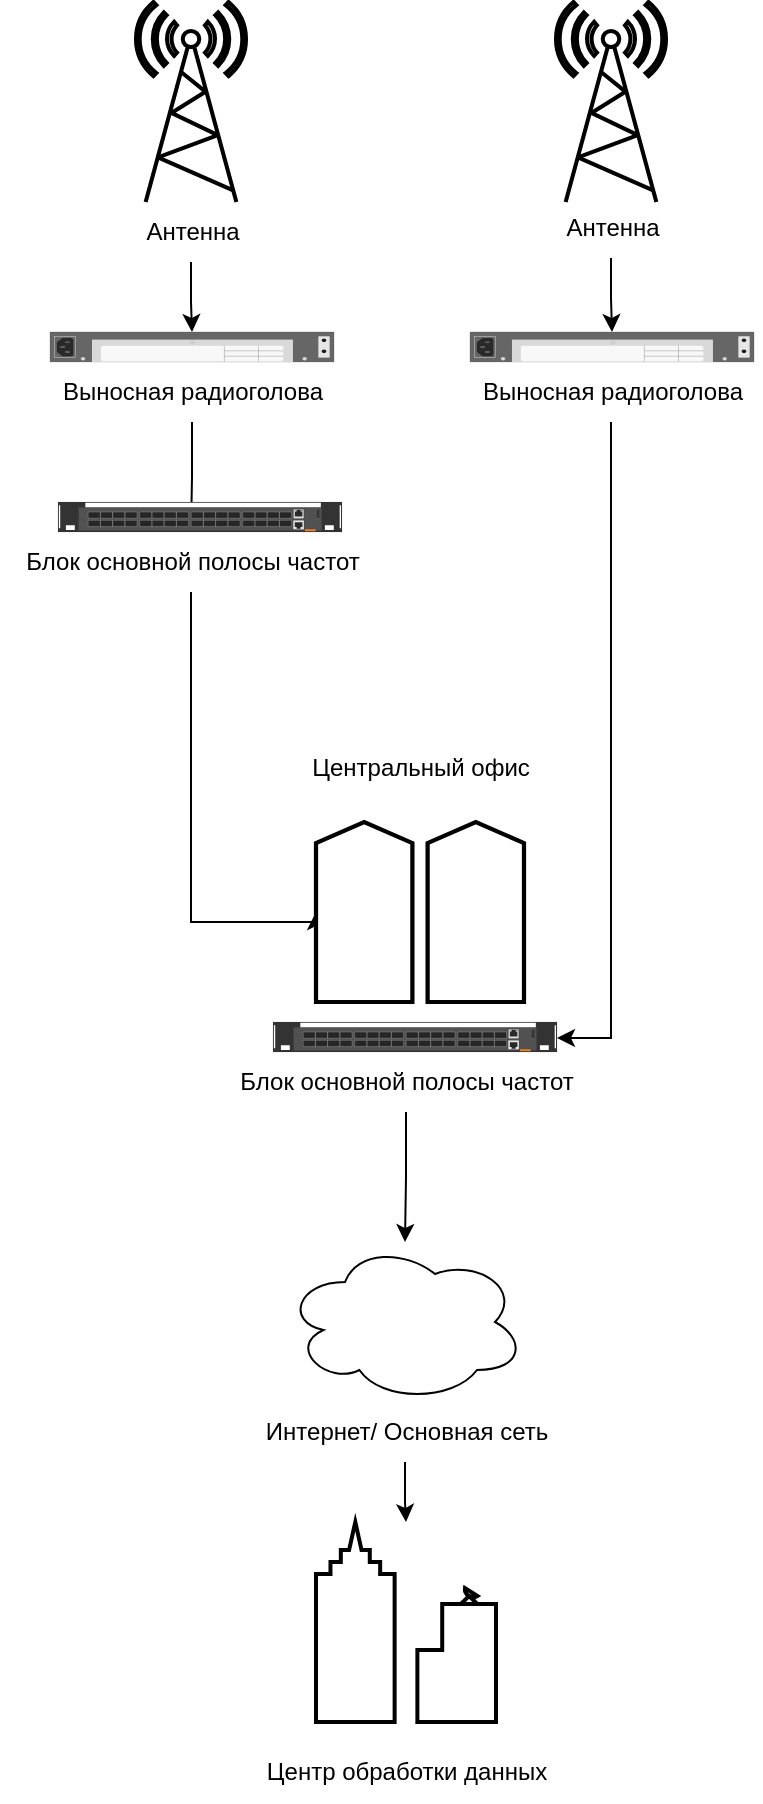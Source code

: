 <mxfile version="26.0.8">
  <diagram name="Страница — 1" id="AFWYC8pL8vRz5wajWs5p">
    <mxGraphModel dx="1002" dy="575" grid="1" gridSize="10" guides="1" tooltips="1" connect="1" arrows="1" fold="1" page="1" pageScale="1" pageWidth="827" pageHeight="1169" math="0" shadow="0">
      <root>
        <mxCell id="0" />
        <mxCell id="1" parent="0" />
        <mxCell id="COgj_MwEU35G99YMAbhu-1" value="" style="verticalAlign=top;verticalLabelPosition=bottom;labelPosition=center;align=center;html=1;outlineConnect=0;gradientDirection=north;strokeWidth=2;shape=mxgraph.networks.radio_tower;" vertex="1" parent="1">
          <mxGeometry x="320" y="100" width="55" height="100" as="geometry" />
        </mxCell>
        <mxCell id="COgj_MwEU35G99YMAbhu-2" value="" style="verticalAlign=top;verticalLabelPosition=bottom;labelPosition=center;align=center;html=1;outlineConnect=0;gradientDirection=north;strokeWidth=2;shape=mxgraph.networks.radio_tower;" vertex="1" parent="1">
          <mxGeometry x="110" y="100" width="55" height="100" as="geometry" />
        </mxCell>
        <mxCell id="COgj_MwEU35G99YMAbhu-17" value="" style="edgeStyle=orthogonalEdgeStyle;rounded=0;orthogonalLoop=1;jettySize=auto;html=1;" edge="1" parent="1" source="COgj_MwEU35G99YMAbhu-3" target="COgj_MwEU35G99YMAbhu-10">
          <mxGeometry relative="1" as="geometry" />
        </mxCell>
        <mxCell id="COgj_MwEU35G99YMAbhu-3" value="Антенна" style="text;html=1;align=center;verticalAlign=middle;resizable=0;points=[];autosize=1;" vertex="1" parent="1">
          <mxGeometry x="102.5" y="200" width="70" height="30" as="geometry" />
        </mxCell>
        <mxCell id="COgj_MwEU35G99YMAbhu-18" value="" style="edgeStyle=orthogonalEdgeStyle;rounded=0;orthogonalLoop=1;jettySize=auto;html=1;" edge="1" parent="1" source="COgj_MwEU35G99YMAbhu-4" target="COgj_MwEU35G99YMAbhu-11">
          <mxGeometry relative="1" as="geometry" />
        </mxCell>
        <mxCell id="COgj_MwEU35G99YMAbhu-4" value="Антенна" style="text;html=1;align=center;verticalAlign=middle;resizable=0;points=[];autosize=1;" vertex="1" parent="1">
          <mxGeometry x="312.5" y="198" width="70" height="30" as="geometry" />
        </mxCell>
        <mxCell id="COgj_MwEU35G99YMAbhu-19" value="" style="edgeStyle=orthogonalEdgeStyle;rounded=0;orthogonalLoop=1;jettySize=auto;html=1;" edge="1" parent="1" source="COgj_MwEU35G99YMAbhu-6" target="COgj_MwEU35G99YMAbhu-12">
          <mxGeometry relative="1" as="geometry" />
        </mxCell>
        <mxCell id="COgj_MwEU35G99YMAbhu-6" value="Выносная радиоголова" style="text;html=1;align=center;verticalAlign=middle;resizable=0;points=[];autosize=1;" vertex="1" parent="1">
          <mxGeometry x="63" y="280" width="150" height="30" as="geometry" />
        </mxCell>
        <mxCell id="COgj_MwEU35G99YMAbhu-21" style="edgeStyle=orthogonalEdgeStyle;rounded=0;orthogonalLoop=1;jettySize=auto;html=1;" edge="1" parent="1" source="COgj_MwEU35G99YMAbhu-8" target="COgj_MwEU35G99YMAbhu-15">
          <mxGeometry relative="1" as="geometry">
            <Array as="points">
              <mxPoint x="348" y="618" />
            </Array>
          </mxGeometry>
        </mxCell>
        <mxCell id="COgj_MwEU35G99YMAbhu-8" value="Выносная радиоголова" style="text;html=1;align=center;verticalAlign=middle;resizable=0;points=[];autosize=1;" vertex="1" parent="1">
          <mxGeometry x="272.5" y="280" width="150" height="30" as="geometry" />
        </mxCell>
        <mxCell id="COgj_MwEU35G99YMAbhu-9" value="" style="html=1;verticalLabelPosition=bottom;verticalAlign=top;outlineConnect=0;shadow=0;dashed=0;shape=mxgraph.rack.hpe_aruba.switches.jl627a_aruba_8325_32c_b2f_front;" vertex="1" parent="1">
          <mxGeometry x="71" y="350" width="142" height="15" as="geometry" />
        </mxCell>
        <mxCell id="COgj_MwEU35G99YMAbhu-10" value="" style="html=1;verticalLabelPosition=bottom;verticalAlign=top;outlineConnect=0;shadow=0;dashed=0;shape=mxgraph.rack.hpe_aruba.gateways_controllers.aruba_7010_mobility_controller_rear;" vertex="1" parent="1">
          <mxGeometry x="67" y="265" width="142" height="15" as="geometry" />
        </mxCell>
        <mxCell id="COgj_MwEU35G99YMAbhu-11" value="" style="html=1;verticalLabelPosition=bottom;verticalAlign=top;outlineConnect=0;shadow=0;dashed=0;shape=mxgraph.rack.hpe_aruba.gateways_controllers.aruba_7010_mobility_controller_rear;" vertex="1" parent="1">
          <mxGeometry x="277" y="265" width="142" height="15" as="geometry" />
        </mxCell>
        <mxCell id="COgj_MwEU35G99YMAbhu-20" style="edgeStyle=orthogonalEdgeStyle;rounded=0;orthogonalLoop=1;jettySize=auto;html=1;entryX=0;entryY=0.5;entryDx=0;entryDy=0;entryPerimeter=0;" edge="1" parent="1" source="COgj_MwEU35G99YMAbhu-12" target="COgj_MwEU35G99YMAbhu-13">
          <mxGeometry relative="1" as="geometry">
            <Array as="points">
              <mxPoint x="138" y="560" />
              <mxPoint x="200" y="560" />
            </Array>
          </mxGeometry>
        </mxCell>
        <mxCell id="COgj_MwEU35G99YMAbhu-12" value="Блок основной полосы частот" style="text;html=1;align=center;verticalAlign=middle;resizable=0;points=[];autosize=1;" vertex="1" parent="1">
          <mxGeometry x="42.5" y="365" width="190" height="30" as="geometry" />
        </mxCell>
        <mxCell id="COgj_MwEU35G99YMAbhu-13" value="" style="verticalAlign=top;verticalLabelPosition=bottom;labelPosition=center;align=center;html=1;outlineConnect=0;gradientDirection=north;strokeWidth=2;shape=mxgraph.networks.community;" vertex="1" parent="1">
          <mxGeometry x="200" y="510" width="104" height="90" as="geometry" />
        </mxCell>
        <mxCell id="COgj_MwEU35G99YMAbhu-14" value="Центральный офис" style="text;html=1;align=center;verticalAlign=middle;resizable=0;points=[];autosize=1;" vertex="1" parent="1">
          <mxGeometry x="187" y="468" width="130" height="30" as="geometry" />
        </mxCell>
        <mxCell id="COgj_MwEU35G99YMAbhu-15" value="" style="html=1;verticalLabelPosition=bottom;verticalAlign=top;outlineConnect=0;shadow=0;dashed=0;shape=mxgraph.rack.hpe_aruba.switches.jl627a_aruba_8325_32c_b2f_front;" vertex="1" parent="1">
          <mxGeometry x="178.5" y="610" width="142" height="15" as="geometry" />
        </mxCell>
        <mxCell id="COgj_MwEU35G99YMAbhu-24" value="" style="edgeStyle=orthogonalEdgeStyle;rounded=0;orthogonalLoop=1;jettySize=auto;html=1;" edge="1" parent="1" source="COgj_MwEU35G99YMAbhu-16" target="COgj_MwEU35G99YMAbhu-22">
          <mxGeometry relative="1" as="geometry" />
        </mxCell>
        <mxCell id="COgj_MwEU35G99YMAbhu-16" value="Блок основной полосы частот" style="text;html=1;align=center;verticalAlign=middle;resizable=0;points=[];autosize=1;" vertex="1" parent="1">
          <mxGeometry x="150" y="625" width="190" height="30" as="geometry" />
        </mxCell>
        <mxCell id="COgj_MwEU35G99YMAbhu-22" value="" style="ellipse;shape=cloud;whiteSpace=wrap;html=1;" vertex="1" parent="1">
          <mxGeometry x="184.5" y="720" width="120" height="80" as="geometry" />
        </mxCell>
        <mxCell id="COgj_MwEU35G99YMAbhu-27" value="" style="edgeStyle=orthogonalEdgeStyle;rounded=0;orthogonalLoop=1;jettySize=auto;html=1;" edge="1" parent="1" source="COgj_MwEU35G99YMAbhu-23" target="COgj_MwEU35G99YMAbhu-25">
          <mxGeometry relative="1" as="geometry" />
        </mxCell>
        <mxCell id="COgj_MwEU35G99YMAbhu-23" value="Интернет/ Основная сеть" style="text;html=1;align=center;verticalAlign=middle;resizable=0;points=[];autosize=1;strokeColor=none;fillColor=none;" vertex="1" parent="1">
          <mxGeometry x="164.5" y="800" width="160" height="30" as="geometry" />
        </mxCell>
        <mxCell id="COgj_MwEU35G99YMAbhu-25" value="" style="verticalAlign=top;verticalLabelPosition=bottom;labelPosition=center;align=center;html=1;outlineConnect=0;gradientDirection=north;strokeWidth=2;shape=mxgraph.networks.business_center;" vertex="1" parent="1">
          <mxGeometry x="200" y="860" width="90" height="100" as="geometry" />
        </mxCell>
        <mxCell id="COgj_MwEU35G99YMAbhu-26" value="Центр обработки данных" style="text;html=1;align=center;verticalAlign=middle;resizable=0;points=[];autosize=1;strokeColor=none;fillColor=none;" vertex="1" parent="1">
          <mxGeometry x="164.5" y="970" width="160" height="30" as="geometry" />
        </mxCell>
      </root>
    </mxGraphModel>
  </diagram>
</mxfile>
